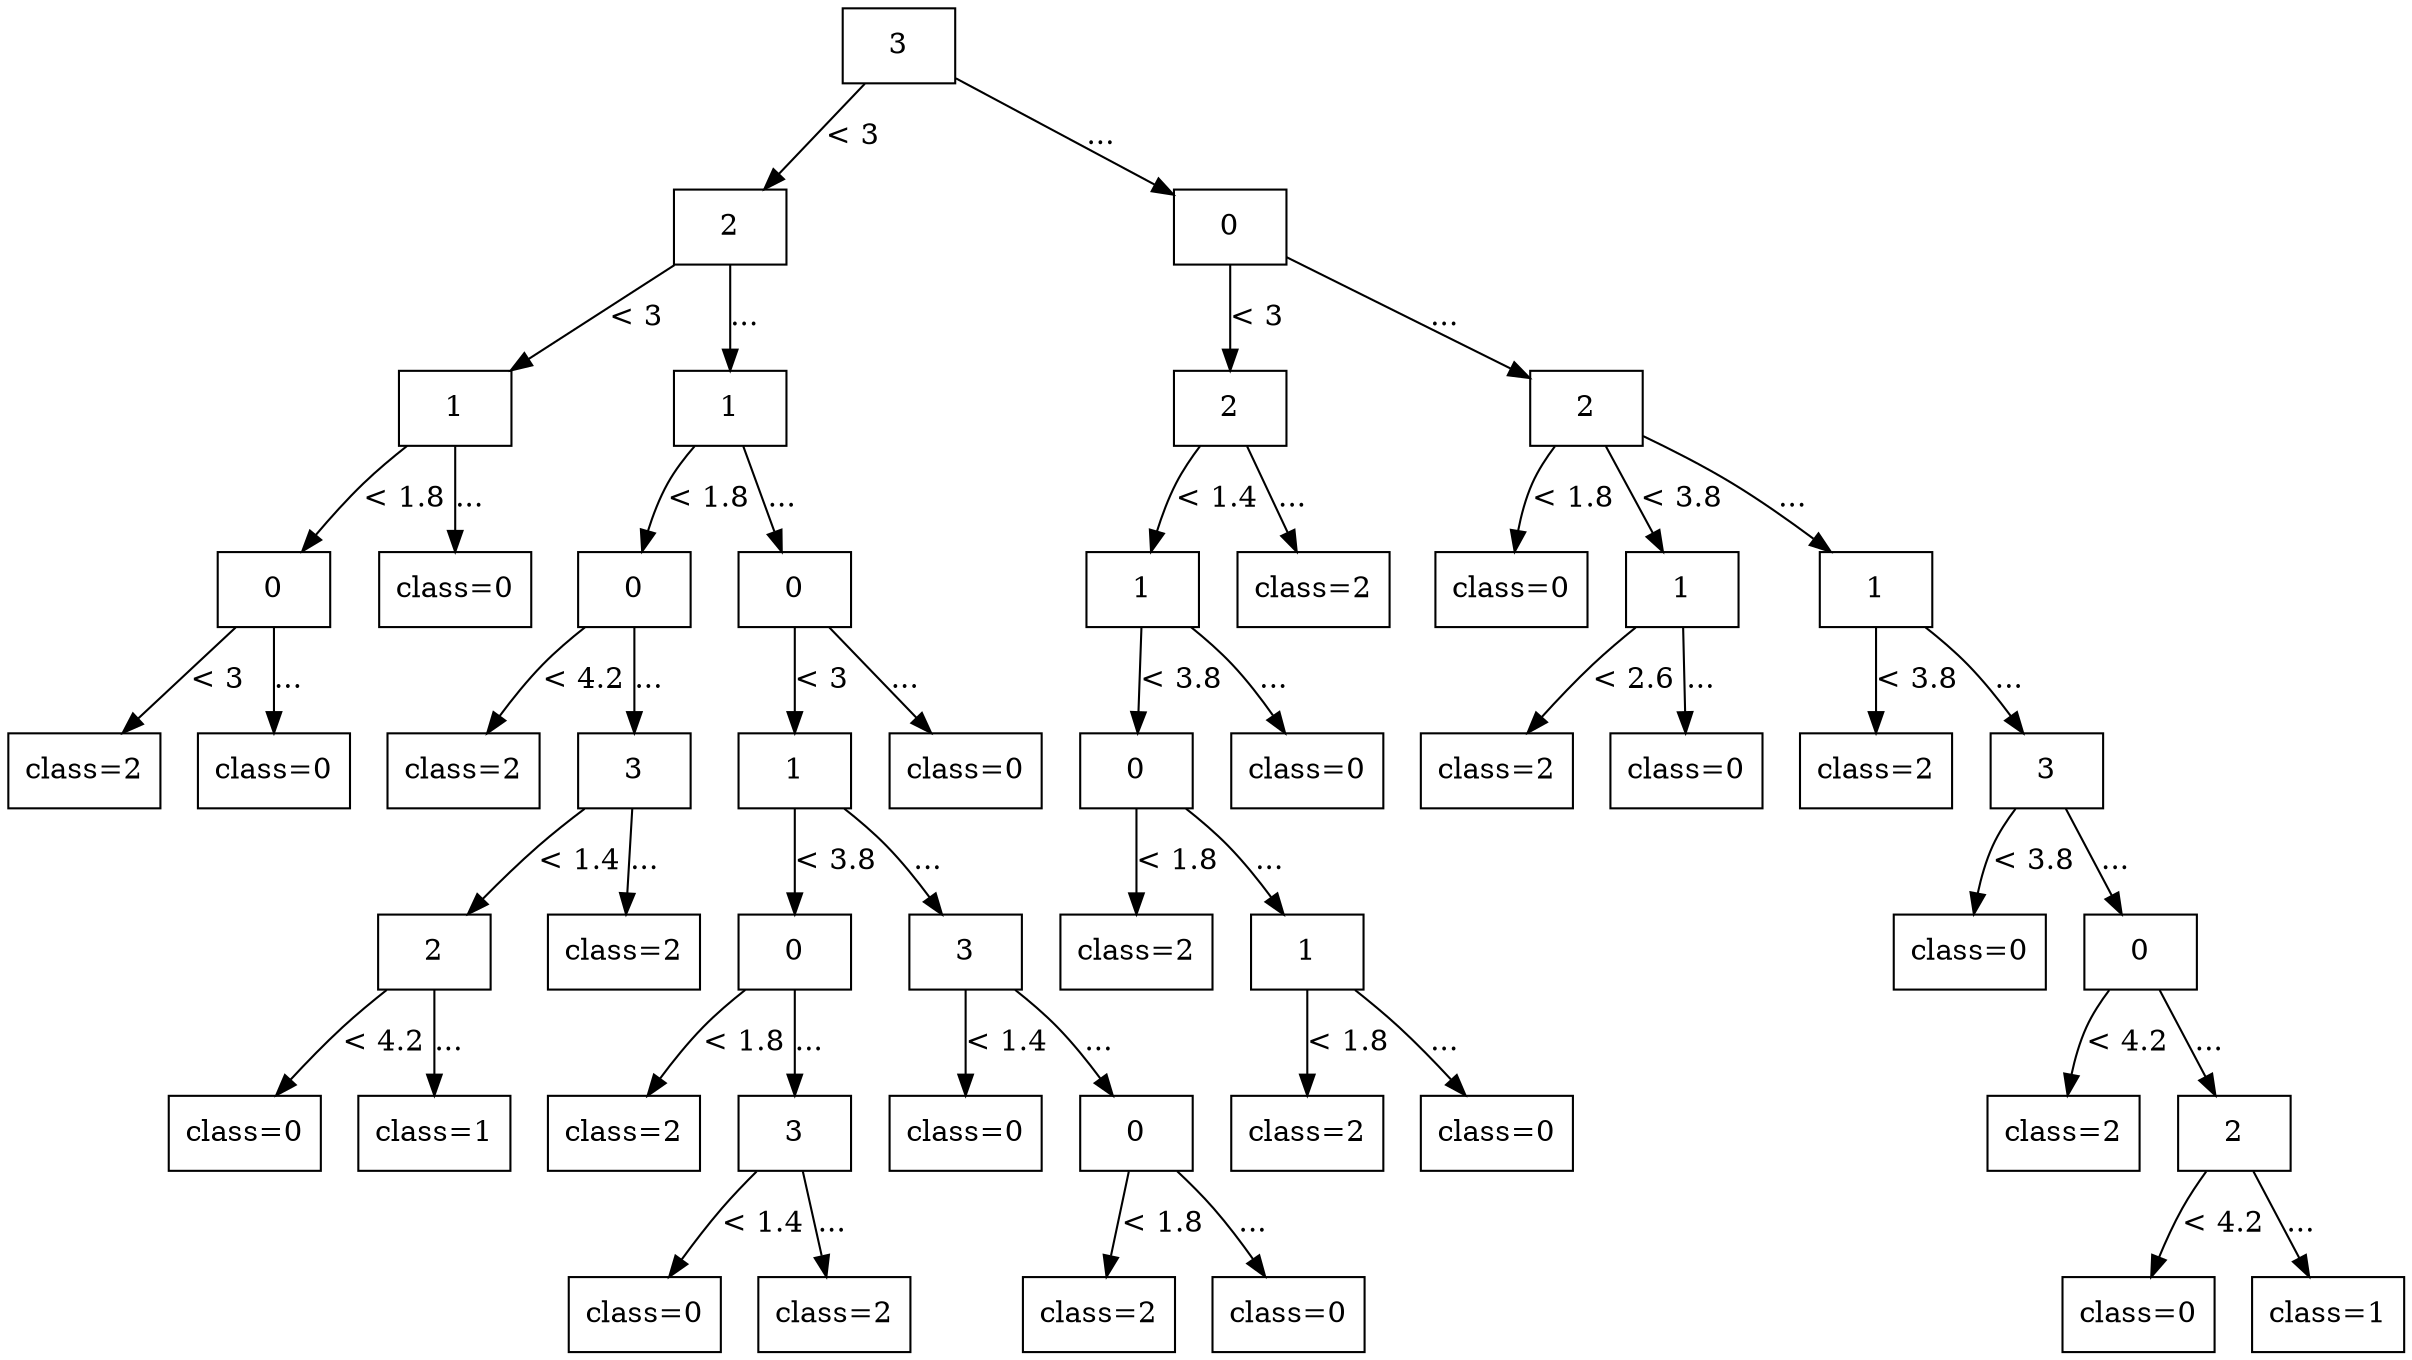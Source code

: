 digraph G {
node [shape=box];

0 [label="3"];

1 [label="2"];
28 [label="0"];

0 -> 1 [label="< 3"];
0 -> 28 [label="..."];

2 [label="1"];
7 [label="1"];
29 [label="2"];
38 [label="2"];

1 -> 2 [label="< 3"];
1 -> 7 [label="..."];
28 -> 29 [label="< 3"];
28 -> 38 [label="..."];

3 [label="0"];
6 [label="class=0"];
8 [label="0"];
15 [label="0"];
30 [label="1"];
37 [label="class=2"];
39 [label="class=0"];
40 [label="1"];
43 [label="1"];

2 -> 3 [label="< 1.8"];
2 -> 6 [label="..."];
7 -> 8 [label="< 1.8"];
7 -> 15 [label="..."];
29 -> 30 [label="< 1.4"];
29 -> 37 [label="..."];
38 -> 39 [label="< 1.8"];
38 -> 40 [label="< 3.8"];
38 -> 43 [label="..."];

4 [label="class=2"];
5 [label="class=0"];
9 [label="class=2"];
10 [label="3"];
16 [label="1"];
27 [label="class=0"];
31 [label="0"];
36 [label="class=0"];
41 [label="class=2"];
42 [label="class=0"];
44 [label="class=2"];
45 [label="3"];

3 -> 4 [label="< 3"];
3 -> 5 [label="..."];
8 -> 9 [label="< 4.2"];
8 -> 10 [label="..."];
15 -> 16 [label="< 3"];
15 -> 27 [label="..."];
30 -> 31 [label="< 3.8"];
30 -> 36 [label="..."];
40 -> 41 [label="< 2.6"];
40 -> 42 [label="..."];
43 -> 44 [label="< 3.8"];
43 -> 45 [label="..."];

11 [label="2"];
14 [label="class=2"];
17 [label="0"];
22 [label="3"];
32 [label="class=2"];
33 [label="1"];
46 [label="class=0"];
47 [label="0"];

10 -> 11 [label="< 1.4"];
10 -> 14 [label="..."];
16 -> 17 [label="< 3.8"];
16 -> 22 [label="..."];
31 -> 32 [label="< 1.8"];
31 -> 33 [label="..."];
45 -> 46 [label="< 3.8"];
45 -> 47 [label="..."];

12 [label="class=0"];
13 [label="class=1"];
18 [label="class=2"];
19 [label="3"];
23 [label="class=0"];
24 [label="0"];
34 [label="class=2"];
35 [label="class=0"];
48 [label="class=2"];
49 [label="2"];

11 -> 12 [label="< 4.2"];
11 -> 13 [label="..."];
17 -> 18 [label="< 1.8"];
17 -> 19 [label="..."];
22 -> 23 [label="< 1.4"];
22 -> 24 [label="..."];
33 -> 34 [label="< 1.8"];
33 -> 35 [label="..."];
47 -> 48 [label="< 4.2"];
47 -> 49 [label="..."];

20 [label="class=0"];
21 [label="class=2"];
25 [label="class=2"];
26 [label="class=0"];
50 [label="class=0"];
51 [label="class=1"];

19 -> 20 [label="< 1.4"];
19 -> 21 [label="..."];
24 -> 25 [label="< 1.8"];
24 -> 26 [label="..."];
49 -> 50 [label="< 4.2"];
49 -> 51 [label="..."];

}